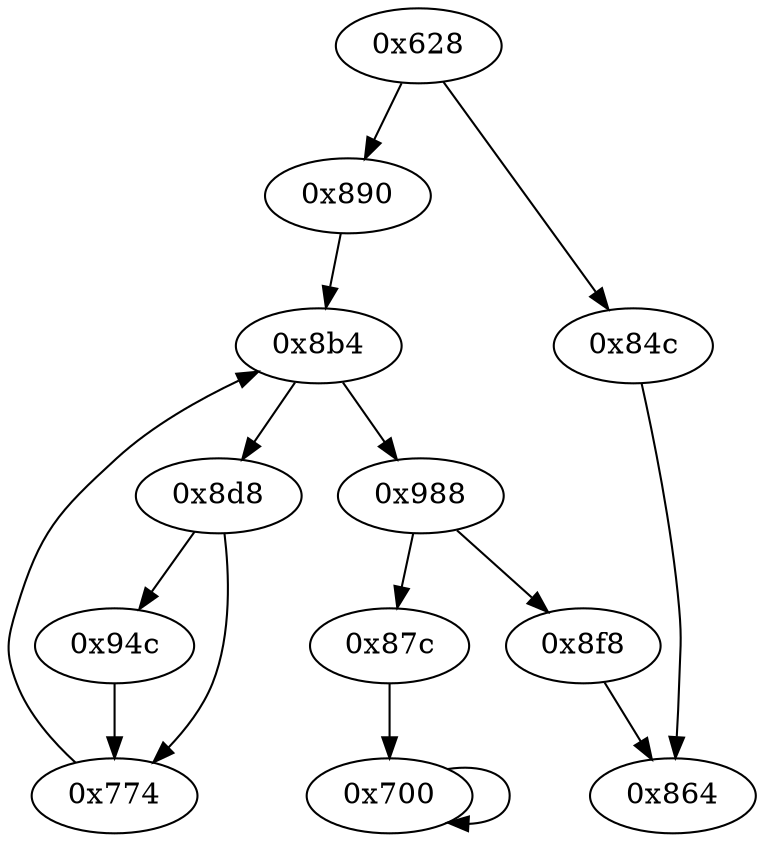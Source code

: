 digraph "" {
	graph ["edge"="{}",
		file="/Users/mark/Documents//论文//第二篇论文//2018-08-24交论文后的备份/2019/CFG/basic-algorithms/perfect/1576_recovered.dot",
		"graph"="{u'file': u'/Users/mark/Documents//\u8bba\u6587//\u7b2c\u4e8c\u7bc7\u8bba\u6587//2018-08-24\u4ea4\u8bba\u6587\u540e\u7684\u5907\u4efd/\
2019/CFG/basic-algorithms/perfect/1576_recovered.dot'}",
		"node"="{u'opcode': u''}"
	];
	"0x87c"	 [opcode="[u'ldr', u'ldr', u'bl', u'ldr', u'b']"];
	"0x700"	 [opcode="[u'ldr', u'cmp', u'mov', u'b']"];
	"0x87c" -> "0x700" [key=0];
"0x988" [opcode="[u'ldr', u'ldr', u'cmp', u'mov', u'mov', u'strb', u'ldr', u'b']"];
"0x988" -> "0x87c" [key=0];
"0x8f8" [opcode="[u'ldr', u'ldr', u'bl', u'ldr', u'b']"];
"0x988" -> "0x8f8" [key=0];
"0x864" [opcode="[u'ldr', u'cmp', u'mov', u'sub', u'pop']"];
"0x8f8" -> "0x864" [key=0];
"0x8d8" [opcode="[u'ldr', u'ldr', u'bl', u'str', u'ldr', u'b']"];
"0x774" [opcode="[u'ldr', u'mov', u'add', u'ldr', u'b']"];
"0x8d8" -> "0x774" [key=0];
"0x94c" [opcode="[u'ldr', u'b']"];
"0x8d8" -> "0x94c" [key=0];
"0x8b4" [opcode="[u'str', u'str', u'ldr', u'ldr', u'ldr', u'ldr', u'cmp', u'mov', u'b']"];
"0x8b4" -> "0x988" [key=0];
"0x8b4" -> "0x8d8" [key=0];
"0x774" -> "0x8b4" [key=0];
"0x94c" -> "0x774" [key=0];
"0x890" [opcode="[u'ldr', u'b']"];
"0x890" -> "0x8b4" [key=0];
"0x700" -> "0x700" [key=0];
"0x628" [opcode="[u'push', u'add', u'sub', u'str', u'add', u'str', u'ldr', u'ldr', u'str', u'ldr', u'ldr', u'ldr', u'ldr', u'add', u'str', u'ldr', \
u'add', u'str', u'b']"];
"0x628" -> "0x890" [key=0];
"0x84c" [opcode="[u'mov', u'mov', u'b']"];
"0x628" -> "0x84c" [key=0];
"0x84c" -> "0x864" [key=0];
}
